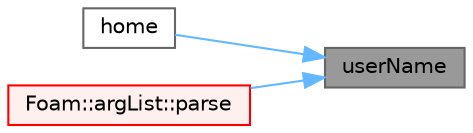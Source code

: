 digraph "userName"
{
 // LATEX_PDF_SIZE
  bgcolor="transparent";
  edge [fontname=Helvetica,fontsize=10,labelfontname=Helvetica,labelfontsize=10];
  node [fontname=Helvetica,fontsize=10,shape=box,height=0.2,width=0.4];
  rankdir="RL";
  Node1 [id="Node000001",label="userName",height=0.2,width=0.4,color="gray40", fillcolor="grey60", style="filled", fontcolor="black",tooltip=" "];
  Node1 -> Node2 [id="edge1_Node000001_Node000002",dir="back",color="steelblue1",style="solid",tooltip=" "];
  Node2 [id="Node000002",label="home",height=0.2,width=0.4,color="grey40", fillcolor="white", style="filled",URL="$namespaceFoam.html#a97bab19f9a34587821f8d70c42e854b9",tooltip=" "];
  Node1 -> Node3 [id="edge2_Node000001_Node000003",dir="back",color="steelblue1",style="solid",tooltip=" "];
  Node3 [id="Node000003",label="Foam::argList::parse",height=0.2,width=0.4,color="red", fillcolor="#FFF0F0", style="filled",URL="$classFoam_1_1argList.html#a00aad68f835a5c0bcb8920505bb0bd10",tooltip=" "];
}
